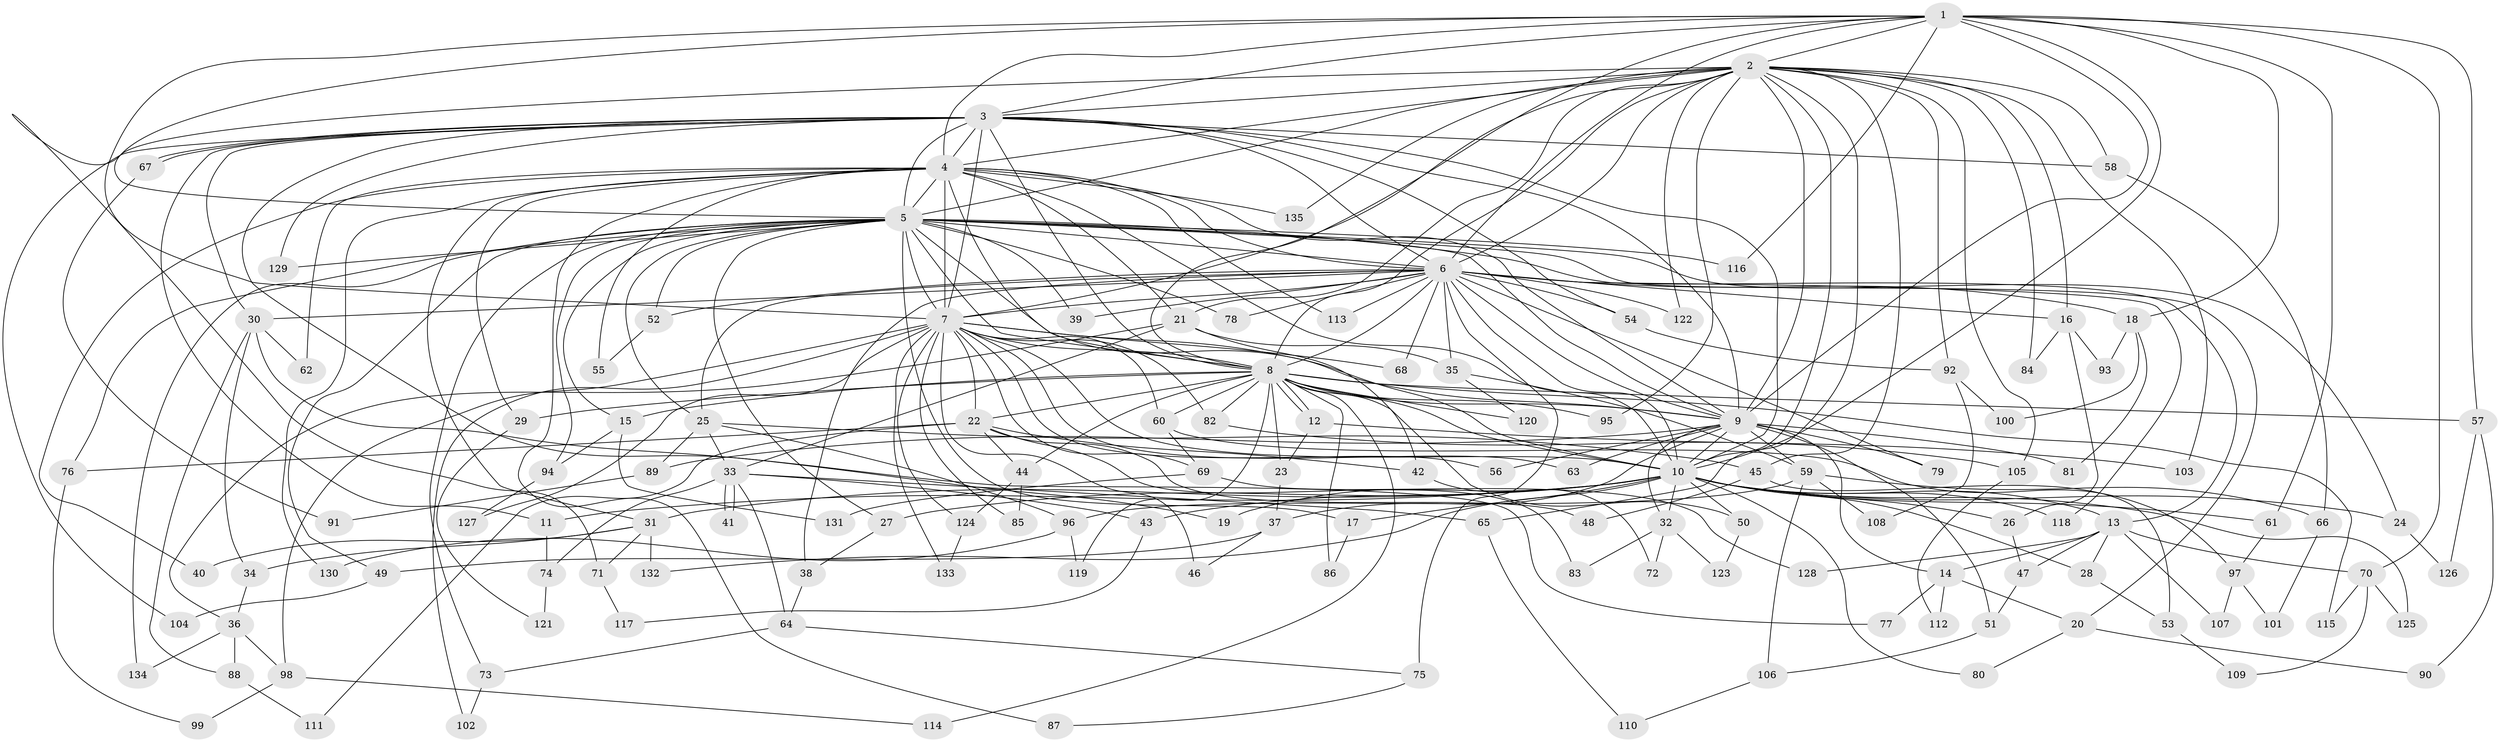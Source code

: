 // Generated by graph-tools (version 1.1) at 2025/01/03/09/25 03:01:15]
// undirected, 135 vertices, 295 edges
graph export_dot {
graph [start="1"]
  node [color=gray90,style=filled];
  1;
  2;
  3;
  4;
  5;
  6;
  7;
  8;
  9;
  10;
  11;
  12;
  13;
  14;
  15;
  16;
  17;
  18;
  19;
  20;
  21;
  22;
  23;
  24;
  25;
  26;
  27;
  28;
  29;
  30;
  31;
  32;
  33;
  34;
  35;
  36;
  37;
  38;
  39;
  40;
  41;
  42;
  43;
  44;
  45;
  46;
  47;
  48;
  49;
  50;
  51;
  52;
  53;
  54;
  55;
  56;
  57;
  58;
  59;
  60;
  61;
  62;
  63;
  64;
  65;
  66;
  67;
  68;
  69;
  70;
  71;
  72;
  73;
  74;
  75;
  76;
  77;
  78;
  79;
  80;
  81;
  82;
  83;
  84;
  85;
  86;
  87;
  88;
  89;
  90;
  91;
  92;
  93;
  94;
  95;
  96;
  97;
  98;
  99;
  100;
  101;
  102;
  103;
  104;
  105;
  106;
  107;
  108;
  109;
  110;
  111;
  112;
  113;
  114;
  115;
  116;
  117;
  118;
  119;
  120;
  121;
  122;
  123;
  124;
  125;
  126;
  127;
  128;
  129;
  130;
  131;
  132;
  133;
  134;
  135;
  1 -- 2;
  1 -- 3;
  1 -- 4;
  1 -- 5;
  1 -- 6;
  1 -- 7;
  1 -- 8;
  1 -- 9;
  1 -- 10;
  1 -- 18;
  1 -- 57;
  1 -- 61;
  1 -- 70;
  1 -- 116;
  2 -- 3;
  2 -- 4;
  2 -- 5;
  2 -- 6;
  2 -- 7;
  2 -- 8;
  2 -- 9;
  2 -- 10;
  2 -- 16;
  2 -- 21;
  2 -- 45;
  2 -- 58;
  2 -- 65;
  2 -- 71;
  2 -- 84;
  2 -- 92;
  2 -- 95;
  2 -- 103;
  2 -- 105;
  2 -- 122;
  2 -- 135;
  3 -- 4;
  3 -- 5;
  3 -- 6;
  3 -- 7;
  3 -- 8;
  3 -- 9;
  3 -- 10;
  3 -- 11;
  3 -- 19;
  3 -- 30;
  3 -- 54;
  3 -- 58;
  3 -- 67;
  3 -- 67;
  3 -- 104;
  3 -- 129;
  4 -- 5;
  4 -- 6;
  4 -- 7;
  4 -- 8;
  4 -- 9;
  4 -- 10;
  4 -- 21;
  4 -- 29;
  4 -- 31;
  4 -- 40;
  4 -- 55;
  4 -- 62;
  4 -- 87;
  4 -- 113;
  4 -- 130;
  4 -- 135;
  5 -- 6;
  5 -- 7;
  5 -- 8;
  5 -- 9;
  5 -- 10;
  5 -- 13;
  5 -- 15;
  5 -- 17;
  5 -- 20;
  5 -- 24;
  5 -- 25;
  5 -- 27;
  5 -- 39;
  5 -- 49;
  5 -- 52;
  5 -- 73;
  5 -- 76;
  5 -- 78;
  5 -- 94;
  5 -- 116;
  5 -- 129;
  5 -- 134;
  6 -- 7;
  6 -- 8;
  6 -- 9;
  6 -- 10;
  6 -- 16;
  6 -- 18;
  6 -- 25;
  6 -- 30;
  6 -- 35;
  6 -- 38;
  6 -- 39;
  6 -- 52;
  6 -- 54;
  6 -- 68;
  6 -- 75;
  6 -- 78;
  6 -- 79;
  6 -- 113;
  6 -- 118;
  6 -- 122;
  7 -- 8;
  7 -- 9;
  7 -- 10;
  7 -- 22;
  7 -- 46;
  7 -- 56;
  7 -- 60;
  7 -- 63;
  7 -- 68;
  7 -- 69;
  7 -- 82;
  7 -- 85;
  7 -- 98;
  7 -- 102;
  7 -- 124;
  7 -- 127;
  7 -- 133;
  8 -- 9;
  8 -- 10;
  8 -- 12;
  8 -- 12;
  8 -- 15;
  8 -- 22;
  8 -- 23;
  8 -- 29;
  8 -- 44;
  8 -- 50;
  8 -- 57;
  8 -- 60;
  8 -- 82;
  8 -- 86;
  8 -- 95;
  8 -- 114;
  8 -- 115;
  8 -- 119;
  8 -- 120;
  9 -- 10;
  9 -- 14;
  9 -- 32;
  9 -- 37;
  9 -- 51;
  9 -- 56;
  9 -- 59;
  9 -- 63;
  9 -- 79;
  9 -- 81;
  9 -- 89;
  10 -- 11;
  10 -- 13;
  10 -- 17;
  10 -- 19;
  10 -- 24;
  10 -- 26;
  10 -- 27;
  10 -- 28;
  10 -- 31;
  10 -- 32;
  10 -- 43;
  10 -- 50;
  10 -- 61;
  10 -- 80;
  10 -- 118;
  10 -- 125;
  10 -- 132;
  11 -- 74;
  12 -- 23;
  12 -- 103;
  13 -- 14;
  13 -- 28;
  13 -- 47;
  13 -- 70;
  13 -- 107;
  13 -- 128;
  14 -- 20;
  14 -- 77;
  14 -- 112;
  15 -- 94;
  15 -- 131;
  16 -- 26;
  16 -- 84;
  16 -- 93;
  17 -- 86;
  18 -- 81;
  18 -- 93;
  18 -- 100;
  20 -- 80;
  20 -- 90;
  21 -- 33;
  21 -- 35;
  21 -- 36;
  21 -- 42;
  22 -- 42;
  22 -- 44;
  22 -- 48;
  22 -- 76;
  22 -- 83;
  22 -- 111;
  23 -- 37;
  24 -- 126;
  25 -- 33;
  25 -- 45;
  25 -- 89;
  25 -- 96;
  26 -- 47;
  27 -- 38;
  28 -- 53;
  29 -- 121;
  30 -- 34;
  30 -- 62;
  30 -- 77;
  30 -- 88;
  31 -- 34;
  31 -- 40;
  31 -- 71;
  31 -- 132;
  32 -- 72;
  32 -- 83;
  32 -- 123;
  33 -- 41;
  33 -- 41;
  33 -- 43;
  33 -- 64;
  33 -- 65;
  33 -- 74;
  34 -- 36;
  35 -- 59;
  35 -- 120;
  36 -- 88;
  36 -- 98;
  36 -- 134;
  37 -- 46;
  37 -- 49;
  38 -- 64;
  42 -- 72;
  43 -- 117;
  44 -- 85;
  44 -- 124;
  45 -- 48;
  45 -- 53;
  47 -- 51;
  49 -- 104;
  50 -- 123;
  51 -- 106;
  52 -- 55;
  53 -- 109;
  54 -- 92;
  57 -- 90;
  57 -- 126;
  58 -- 66;
  59 -- 66;
  59 -- 96;
  59 -- 106;
  59 -- 108;
  60 -- 69;
  60 -- 97;
  61 -- 97;
  64 -- 73;
  64 -- 75;
  65 -- 110;
  66 -- 101;
  67 -- 91;
  69 -- 128;
  69 -- 131;
  70 -- 109;
  70 -- 115;
  70 -- 125;
  71 -- 117;
  73 -- 102;
  74 -- 121;
  75 -- 87;
  76 -- 99;
  82 -- 105;
  88 -- 111;
  89 -- 91;
  92 -- 100;
  92 -- 108;
  94 -- 127;
  96 -- 119;
  96 -- 130;
  97 -- 101;
  97 -- 107;
  98 -- 99;
  98 -- 114;
  105 -- 112;
  106 -- 110;
  124 -- 133;
}
